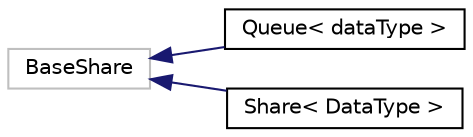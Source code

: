 digraph "Graphical Class Hierarchy"
{
 // LATEX_PDF_SIZE
  edge [fontname="Helvetica",fontsize="10",labelfontname="Helvetica",labelfontsize="10"];
  node [fontname="Helvetica",fontsize="10",shape=record];
  rankdir="LR";
  Node5 [label="BaseShare",height=0.2,width=0.4,color="grey75", fillcolor="white", style="filled",tooltip=" "];
  Node5 -> Node0 [dir="back",color="midnightblue",fontsize="10",style="solid",fontname="Helvetica"];
  Node0 [label="Queue\< dataType \>",height=0.2,width=0.4,color="black", fillcolor="white", style="filled",URL="$classQueue.html",tooltip="Implements a queue to transmit data from one RTOS task to another."];
  Node5 -> Node7 [dir="back",color="midnightblue",fontsize="10",style="solid",fontname="Helvetica"];
  Node7 [label="Share\< DataType \>",height=0.2,width=0.4,color="black", fillcolor="white", style="filled",URL="$classShare.html",tooltip="Class for data to be shared in a thread-safe manner between tasks."];
}
